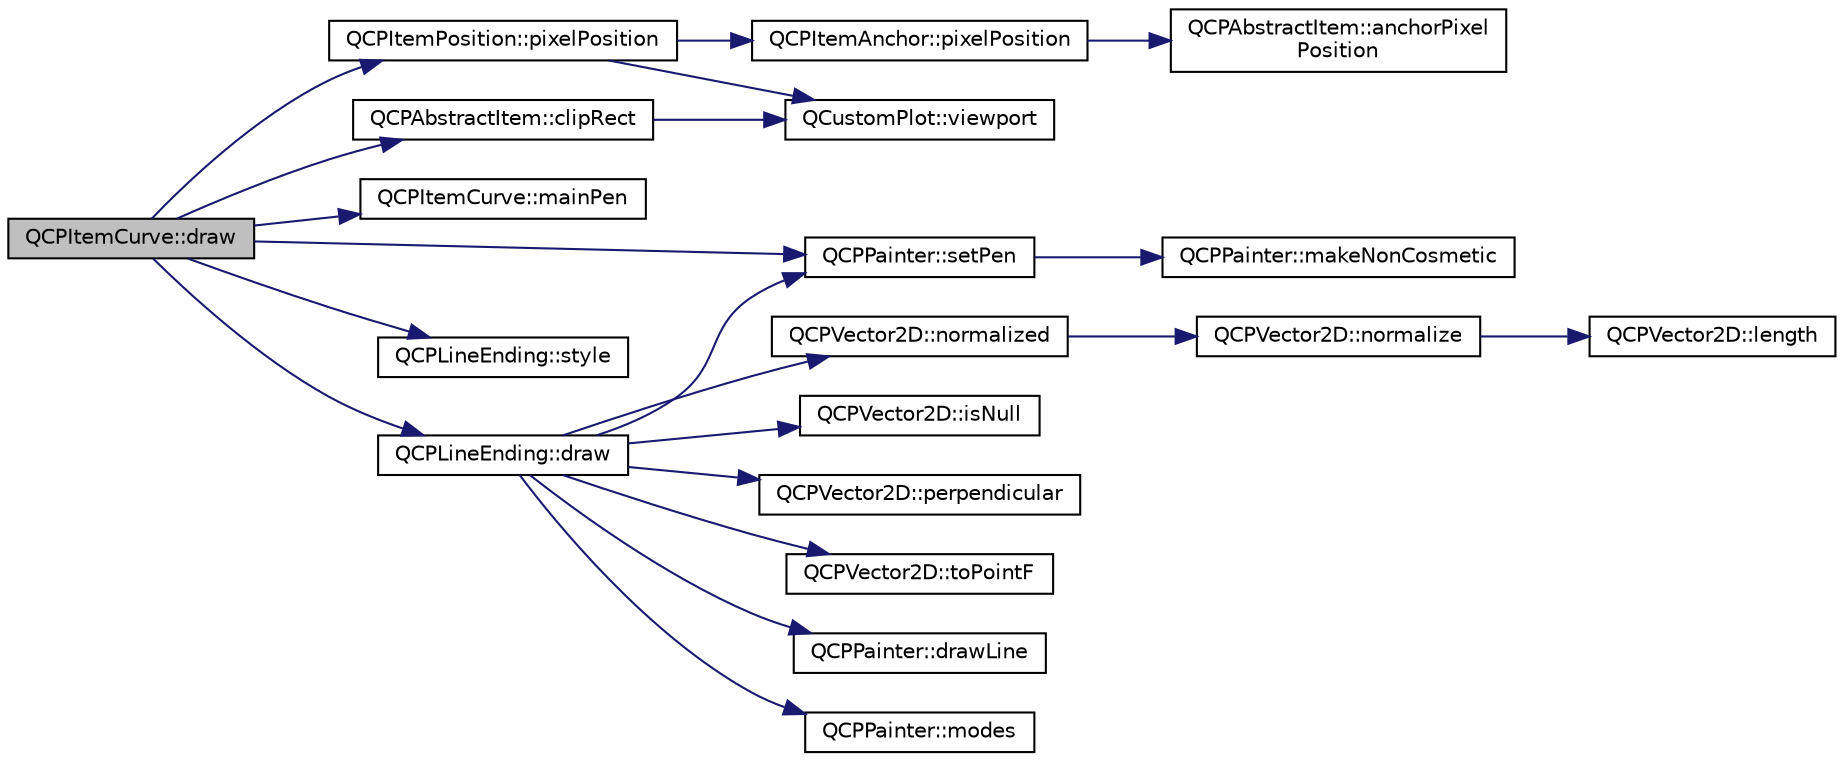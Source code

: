 digraph "QCPItemCurve::draw"
{
  edge [fontname="Helvetica",fontsize="10",labelfontname="Helvetica",labelfontsize="10"];
  node [fontname="Helvetica",fontsize="10",shape=record];
  rankdir="LR";
  Node10 [label="QCPItemCurve::draw",height=0.2,width=0.4,color="black", fillcolor="grey75", style="filled", fontcolor="black"];
  Node10 -> Node11 [color="midnightblue",fontsize="10",style="solid",fontname="Helvetica"];
  Node11 [label="QCPItemPosition::pixelPosition",height=0.2,width=0.4,color="black", fillcolor="white", style="filled",URL="$class_q_c_p_item_position.html#a8be9a4787635433edecc75164beb748d"];
  Node11 -> Node12 [color="midnightblue",fontsize="10",style="solid",fontname="Helvetica"];
  Node12 [label="QCPItemAnchor::pixelPosition",height=0.2,width=0.4,color="black", fillcolor="white", style="filled",URL="$class_q_c_p_item_anchor.html#a06dcfb7220d26eee93eef56ae66582cb"];
  Node12 -> Node13 [color="midnightblue",fontsize="10",style="solid",fontname="Helvetica"];
  Node13 [label="QCPAbstractItem::anchorPixel\lPosition",height=0.2,width=0.4,color="black", fillcolor="white", style="filled",URL="$class_q_c_p_abstract_item.html#ada5bad4e1196c4fc0d0d12328e24b8f2"];
  Node11 -> Node14 [color="midnightblue",fontsize="10",style="solid",fontname="Helvetica"];
  Node14 [label="QCustomPlot::viewport",height=0.2,width=0.4,color="black", fillcolor="white", style="filled",URL="$class_q_custom_plot.html#a19842409b18f556b256d05e97fffc670"];
  Node10 -> Node15 [color="midnightblue",fontsize="10",style="solid",fontname="Helvetica"];
  Node15 [label="QCPAbstractItem::clipRect",height=0.2,width=0.4,color="black", fillcolor="white", style="filled",URL="$class_q_c_p_abstract_item.html#a6ad60000f29afe11035e1f791dcbd45a"];
  Node15 -> Node14 [color="midnightblue",fontsize="10",style="solid",fontname="Helvetica"];
  Node10 -> Node16 [color="midnightblue",fontsize="10",style="solid",fontname="Helvetica"];
  Node16 [label="QCPItemCurve::mainPen",height=0.2,width=0.4,color="black", fillcolor="white", style="filled",URL="$class_q_c_p_item_curve.html#a3a3a84518e8701211c8c5a40bf3c911f"];
  Node10 -> Node17 [color="midnightblue",fontsize="10",style="solid",fontname="Helvetica"];
  Node17 [label="QCPPainter::setPen",height=0.2,width=0.4,color="black", fillcolor="white", style="filled",URL="$class_q_c_p_painter.html#af9c7a4cd1791403901f8c5b82a150195"];
  Node17 -> Node18 [color="midnightblue",fontsize="10",style="solid",fontname="Helvetica"];
  Node18 [label="QCPPainter::makeNonCosmetic",height=0.2,width=0.4,color="black", fillcolor="white", style="filled",URL="$class_q_c_p_painter.html#a7e63fbcf47e35c6f2ecd11b8fef7c7d8"];
  Node10 -> Node19 [color="midnightblue",fontsize="10",style="solid",fontname="Helvetica"];
  Node19 [label="QCPLineEnding::style",height=0.2,width=0.4,color="black", fillcolor="white", style="filled",URL="$class_q_c_p_line_ending.html#a07e75aaac6c61322bf51af237c5778e3"];
  Node10 -> Node20 [color="midnightblue",fontsize="10",style="solid",fontname="Helvetica"];
  Node20 [label="QCPLineEnding::draw",height=0.2,width=0.4,color="black", fillcolor="white", style="filled",URL="$class_q_c_p_line_ending.html#a4f45db54f2aba03acf055e29aec1e8e7"];
  Node20 -> Node21 [color="midnightblue",fontsize="10",style="solid",fontname="Helvetica"];
  Node21 [label="QCPVector2D::normalized",height=0.2,width=0.4,color="black", fillcolor="white", style="filled",URL="$class_q_c_p_vector2_d.html#a707bb3af3b1f9331a2450ec75eaf7eb0"];
  Node21 -> Node22 [color="midnightblue",fontsize="10",style="solid",fontname="Helvetica"];
  Node22 [label="QCPVector2D::normalize",height=0.2,width=0.4,color="black", fillcolor="white", style="filled",URL="$class_q_c_p_vector2_d.html#ad83268be370685c2a0630acc0fb1a425"];
  Node22 -> Node23 [color="midnightblue",fontsize="10",style="solid",fontname="Helvetica"];
  Node23 [label="QCPVector2D::length",height=0.2,width=0.4,color="black", fillcolor="white", style="filled",URL="$class_q_c_p_vector2_d.html#a10adb5ab031fe94f0b64a3c5aefb552e"];
  Node20 -> Node24 [color="midnightblue",fontsize="10",style="solid",fontname="Helvetica"];
  Node24 [label="QCPVector2D::isNull",height=0.2,width=0.4,color="black", fillcolor="white", style="filled",URL="$class_q_c_p_vector2_d.html#ace99f200b347b14864808213eef16593"];
  Node20 -> Node25 [color="midnightblue",fontsize="10",style="solid",fontname="Helvetica"];
  Node25 [label="QCPVector2D::perpendicular",height=0.2,width=0.4,color="black", fillcolor="white", style="filled",URL="$class_q_c_p_vector2_d.html#a0e08d09f9027784237e302e32290b001"];
  Node20 -> Node26 [color="midnightblue",fontsize="10",style="solid",fontname="Helvetica"];
  Node26 [label="QCPVector2D::toPointF",height=0.2,width=0.4,color="black", fillcolor="white", style="filled",URL="$class_q_c_p_vector2_d.html#acd7af3f4a62833ada58be3f3021dbbac"];
  Node20 -> Node17 [color="midnightblue",fontsize="10",style="solid",fontname="Helvetica"];
  Node20 -> Node27 [color="midnightblue",fontsize="10",style="solid",fontname="Helvetica"];
  Node27 [label="QCPPainter::drawLine",height=0.2,width=0.4,color="black", fillcolor="white", style="filled",URL="$class_q_c_p_painter.html#a0b4b1b9bd495e182c731774dc800e6e0"];
  Node20 -> Node28 [color="midnightblue",fontsize="10",style="solid",fontname="Helvetica"];
  Node28 [label="QCPPainter::modes",height=0.2,width=0.4,color="black", fillcolor="white", style="filled",URL="$class_q_c_p_painter.html#aef102658219b24165f7ee2aad1b9e48f"];
}

